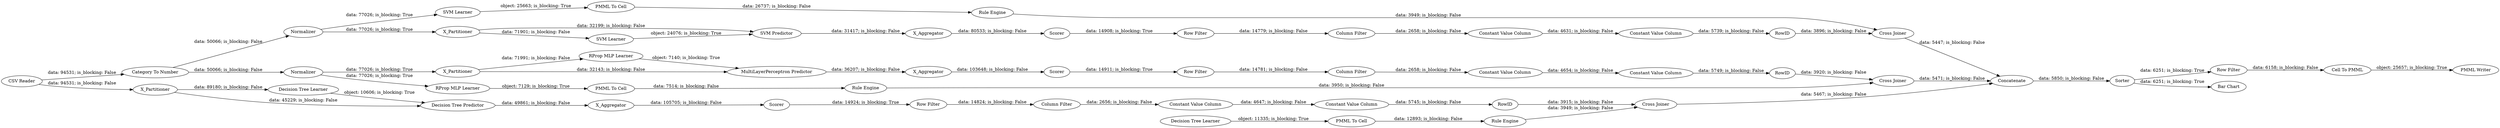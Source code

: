 digraph {
	"3489938090588563177_41" [label=Scorer]
	"8638762532517406183_35" [label="Rule Engine"]
	"3489938090588563177_2" [label=X_Partitioner]
	"3489938090588563177_39" [label="Cross Joiner"]
	"-6166089571907099282_292" [label="Constant Value Column"]
	"-6166089571907099282_294" [label="Column Filter"]
	"8796480131105113264_294" [label="Column Filter"]
	"3489938090588563177_40" [label=Normalizer]
	"-4082437851302898344_33" [label="Decision Tree Learner"]
	"6314626555881299239_293" [label=RowID]
	"5883017129950068788_39" [label=Normalizer]
	"3489938090588563177_7" [label=X_Aggregator]
	"-3180414610224635383_61" [label="PMML Writer"]
	"-3180414610224635383_54" [label="Cell To PMML"]
	"3824622914125732925_22" [label="PMML To Cell"]
	"5883017129950068788_38" [label="Cross Joiner"]
	"8638762532517406183_34" [label="PMML To Cell"]
	"-6166089571907099282_293" [label=RowID]
	"8796480131105113264_9" [label="Row Filter"]
	"2917811595827560747_31" [label="Decision Tree Learner"]
	"2917811595827560747_38" [label="Cross Joiner"]
	"3489938090588563177_32" [label="SVM Predictor"]
	"2917811595827560747_7" [label=X_Aggregator]
	"5883017129950068788_7" [label=X_Aggregator]
	"2917811595827560747_2" [label=X_Partitioner]
	"6314626555881299239_9" [label="Row Filter"]
	"-3180414610224635383_60" [label=Concatenate]
	"-6166089571907099282_290" [label="Constant Value Column"]
	"5883017129950068788_40" [label=Scorer]
	"-4082437851302898344_34" [label="Rule Engine"]
	"-3180414610224635383_53" [label="Row Filter"]
	"-3180414610224635383_59" [label="Bar Chart"]
	"8796480131105113264_290" [label="Constant Value Column"]
	"-4082437851302898344_28" [label="PMML To Cell"]
	"5883017129950068788_31" [label="RProp MLP Learner"]
	"6314626555881299239_292" [label="Constant Value Column"]
	"6314626555881299239_290" [label="Constant Value Column"]
	"8638762532517406183_33" [label="SVM Learner"]
	"2917811595827560747_39" [label=Scorer]
	"-3180414610224635383_58" [label="Category To Number"]
	"5883017129950068788_32" [label="MultiLayerPerceptron Predictor"]
	"3824622914125732925_34" [label="Rule Engine"]
	"2917811595827560747_32" [label="Decision Tree Predictor"]
	"-6166089571907099282_9" [label="Row Filter"]
	"3489938090588563177_31" [label="SVM Learner"]
	"-3180414610224635383_52" [label=Sorter]
	"6314626555881299239_294" [label="Column Filter"]
	"8796480131105113264_293" [label=RowID]
	"3824622914125732925_35" [label="RProp MLP Learner"]
	"8796480131105113264_292" [label="Constant Value Column"]
	"-3180414610224635383_63" [label="CSV Reader"]
	"5883017129950068788_2" [label=X_Partitioner]
	"6314626555881299239_292" -> "6314626555881299239_293" [label="data: 5745; is_blocking: False"]
	"-3180414610224635383_52" -> "-3180414610224635383_53" [label="data: 6251; is_blocking: True"]
	"6314626555881299239_294" -> "6314626555881299239_290" [label="data: 2656; is_blocking: False"]
	"-6166089571907099282_9" -> "-6166089571907099282_294" [label="data: 14781; is_blocking: False"]
	"-3180414610224635383_60" -> "-3180414610224635383_52" [label="data: 5850; is_blocking: False"]
	"-3180414610224635383_58" -> "5883017129950068788_39" [label="data: 50066; is_blocking: False"]
	"5883017129950068788_7" -> "5883017129950068788_40" [label="data: 103648; is_blocking: False"]
	"5883017129950068788_31" -> "5883017129950068788_32" [label="object: 7140; is_blocking: True"]
	"6314626555881299239_9" -> "6314626555881299239_294" [label="data: 14824; is_blocking: False"]
	"8638762532517406183_34" -> "8638762532517406183_35" [label="data: 26737; is_blocking: False"]
	"-3180414610224635383_63" -> "2917811595827560747_2" [label="data: 94531; is_blocking: False"]
	"-6166089571907099282_294" -> "-6166089571907099282_290" [label="data: 2658; is_blocking: False"]
	"-4082437851302898344_34" -> "2917811595827560747_38" [label="data: 3949; is_blocking: False"]
	"2917811595827560747_38" -> "-3180414610224635383_60" [label="data: 5467; is_blocking: False"]
	"3489938090588563177_40" -> "3489938090588563177_2" [label="data: 77026; is_blocking: True"]
	"2917811595827560747_39" -> "6314626555881299239_9" [label="data: 14924; is_blocking: True"]
	"5883017129950068788_40" -> "-6166089571907099282_9" [label="data: 14911; is_blocking: True"]
	"8796480131105113264_293" -> "3489938090588563177_39" [label="data: 3896; is_blocking: False"]
	"-4082437851302898344_33" -> "-4082437851302898344_28" [label="object: 11335; is_blocking: True"]
	"3489938090588563177_40" -> "8638762532517406183_33" [label="data: 77026; is_blocking: True"]
	"8796480131105113264_290" -> "8796480131105113264_292" [label="data: 4631; is_blocking: False"]
	"3489938090588563177_41" -> "8796480131105113264_9" [label="data: 14908; is_blocking: True"]
	"3489938090588563177_32" -> "3489938090588563177_7" [label="data: 31417; is_blocking: False"]
	"-3180414610224635383_52" -> "-3180414610224635383_59" [label="data: 6251; is_blocking: True"]
	"3824622914125732925_35" -> "3824622914125732925_22" [label="object: 7129; is_blocking: True"]
	"5883017129950068788_32" -> "5883017129950068788_7" [label="data: 36207; is_blocking: False"]
	"6314626555881299239_293" -> "2917811595827560747_38" [label="data: 3915; is_blocking: False"]
	"2917811595827560747_2" -> "2917811595827560747_31" [label="data: 89180; is_blocking: False"]
	"3489938090588563177_31" -> "3489938090588563177_32" [label="object: 24076; is_blocking: True"]
	"5883017129950068788_38" -> "-3180414610224635383_60" [label="data: 5471; is_blocking: False"]
	"3489938090588563177_39" -> "-3180414610224635383_60" [label="data: 5447; is_blocking: False"]
	"-6166089571907099282_293" -> "5883017129950068788_38" [label="data: 3920; is_blocking: False"]
	"-3180414610224635383_54" -> "-3180414610224635383_61" [label="object: 25657; is_blocking: True"]
	"5883017129950068788_2" -> "5883017129950068788_31" [label="data: 71991; is_blocking: False"]
	"2917811595827560747_2" -> "2917811595827560747_32" [label="data: 45229; is_blocking: False"]
	"5883017129950068788_39" -> "3824622914125732925_35" [label="data: 77026; is_blocking: True"]
	"8638762532517406183_33" -> "8638762532517406183_34" [label="object: 25663; is_blocking: True"]
	"-6166089571907099282_292" -> "-6166089571907099282_293" [label="data: 5749; is_blocking: False"]
	"8638762532517406183_35" -> "3489938090588563177_39" [label="data: 3949; is_blocking: False"]
	"-4082437851302898344_28" -> "-4082437851302898344_34" [label="data: 12893; is_blocking: False"]
	"2917811595827560747_7" -> "2917811595827560747_39" [label="data: 105705; is_blocking: False"]
	"2917811595827560747_31" -> "2917811595827560747_32" [label="object: 10606; is_blocking: True"]
	"2917811595827560747_32" -> "2917811595827560747_7" [label="data: 49861; is_blocking: False"]
	"-3180414610224635383_58" -> "3489938090588563177_40" [label="data: 50066; is_blocking: False"]
	"8796480131105113264_9" -> "8796480131105113264_294" [label="data: 14779; is_blocking: False"]
	"-6166089571907099282_290" -> "-6166089571907099282_292" [label="data: 4654; is_blocking: False"]
	"5883017129950068788_2" -> "5883017129950068788_32" [label="data: 32143; is_blocking: False"]
	"5883017129950068788_39" -> "5883017129950068788_2" [label="data: 77026; is_blocking: True"]
	"3824622914125732925_34" -> "5883017129950068788_38" [label="data: 3950; is_blocking: False"]
	"8796480131105113264_294" -> "8796480131105113264_290" [label="data: 2658; is_blocking: False"]
	"3489938090588563177_7" -> "3489938090588563177_41" [label="data: 80533; is_blocking: False"]
	"-3180414610224635383_53" -> "-3180414610224635383_54" [label="data: 6158; is_blocking: False"]
	"3489938090588563177_2" -> "3489938090588563177_32" [label="data: 32199; is_blocking: False"]
	"8796480131105113264_292" -> "8796480131105113264_293" [label="data: 5739; is_blocking: False"]
	"3824622914125732925_22" -> "3824622914125732925_34" [label="data: 7514; is_blocking: False"]
	"6314626555881299239_290" -> "6314626555881299239_292" [label="data: 4647; is_blocking: False"]
	"3489938090588563177_2" -> "3489938090588563177_31" [label="data: 71901; is_blocking: False"]
	"-3180414610224635383_63" -> "-3180414610224635383_58" [label="data: 94531; is_blocking: False"]
	rankdir=LR
}
